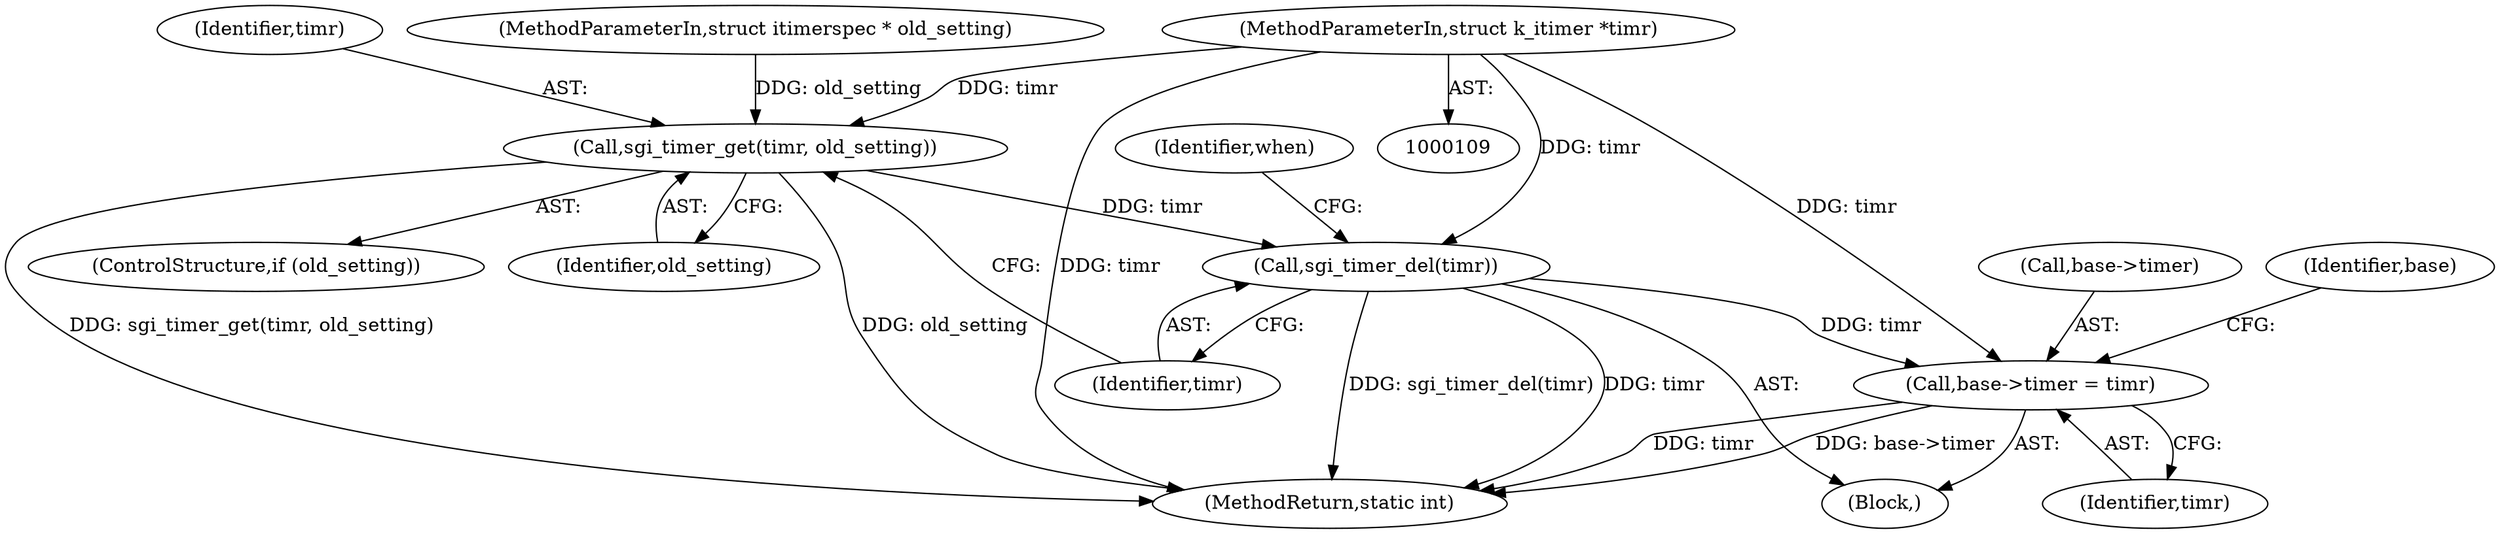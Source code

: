 digraph "0_linux_f8bd2258e2d520dff28c855658bd24bdafb5102d_3@pointer" {
"1000110" [label="(MethodParameterIn,struct k_itimer *timr)"];
"1000127" [label="(Call,sgi_timer_get(timr, old_setting))"];
"1000130" [label="(Call,sgi_timer_del(timr))"];
"1000224" [label="(Call,base->timer = timr)"];
"1000129" [label="(Identifier,old_setting)"];
"1000133" [label="(Identifier,when)"];
"1000225" [label="(Call,base->timer)"];
"1000131" [label="(Identifier,timr)"];
"1000318" [label="(MethodReturn,static int)"];
"1000125" [label="(ControlStructure,if (old_setting))"];
"1000127" [label="(Call,sgi_timer_get(timr, old_setting))"];
"1000224" [label="(Call,base->timer = timr)"];
"1000110" [label="(MethodParameterIn,struct k_itimer *timr)"];
"1000128" [label="(Identifier,timr)"];
"1000113" [label="(MethodParameterIn,struct itimerspec * old_setting)"];
"1000114" [label="(Block,)"];
"1000231" [label="(Identifier,base)"];
"1000228" [label="(Identifier,timr)"];
"1000130" [label="(Call,sgi_timer_del(timr))"];
"1000110" -> "1000109"  [label="AST: "];
"1000110" -> "1000318"  [label="DDG: timr"];
"1000110" -> "1000127"  [label="DDG: timr"];
"1000110" -> "1000130"  [label="DDG: timr"];
"1000110" -> "1000224"  [label="DDG: timr"];
"1000127" -> "1000125"  [label="AST: "];
"1000127" -> "1000129"  [label="CFG: "];
"1000128" -> "1000127"  [label="AST: "];
"1000129" -> "1000127"  [label="AST: "];
"1000131" -> "1000127"  [label="CFG: "];
"1000127" -> "1000318"  [label="DDG: old_setting"];
"1000127" -> "1000318"  [label="DDG: sgi_timer_get(timr, old_setting)"];
"1000113" -> "1000127"  [label="DDG: old_setting"];
"1000127" -> "1000130"  [label="DDG: timr"];
"1000130" -> "1000114"  [label="AST: "];
"1000130" -> "1000131"  [label="CFG: "];
"1000131" -> "1000130"  [label="AST: "];
"1000133" -> "1000130"  [label="CFG: "];
"1000130" -> "1000318"  [label="DDG: sgi_timer_del(timr)"];
"1000130" -> "1000318"  [label="DDG: timr"];
"1000130" -> "1000224"  [label="DDG: timr"];
"1000224" -> "1000114"  [label="AST: "];
"1000224" -> "1000228"  [label="CFG: "];
"1000225" -> "1000224"  [label="AST: "];
"1000228" -> "1000224"  [label="AST: "];
"1000231" -> "1000224"  [label="CFG: "];
"1000224" -> "1000318"  [label="DDG: base->timer"];
"1000224" -> "1000318"  [label="DDG: timr"];
}
